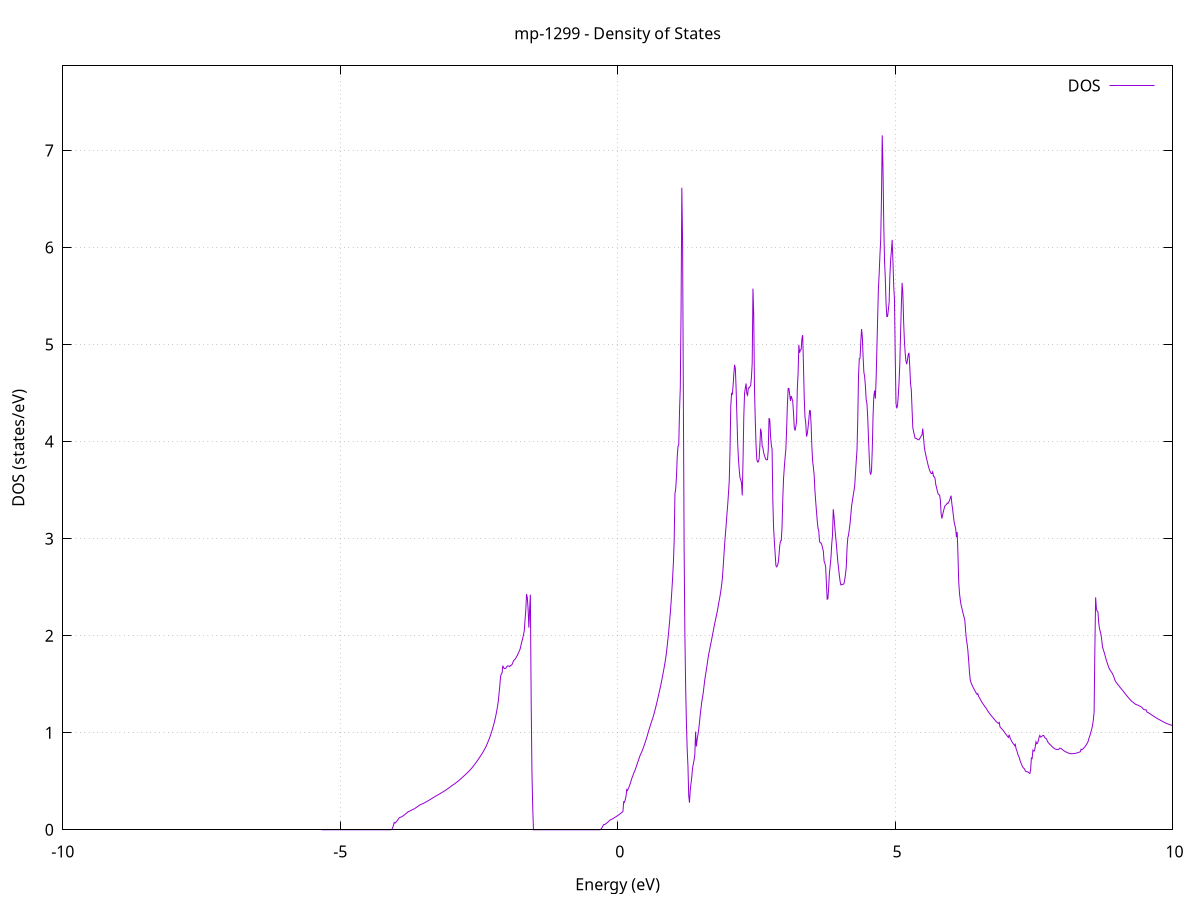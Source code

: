 set title 'mp-1299 - Density of States'
set xlabel 'Energy (eV)'
set ylabel 'DOS (states/eV)'
set grid
set xrange [-10:10]
set yrange [0:7.872]
set xzeroaxis lt -1
set terminal png size 800,600
set output 'mp-1299_dos_gnuplot.png'
plot '-' using 1:2 with lines title 'DOS'
-5.336200 0.000000
-5.322400 0.000000
-5.308600 0.000000
-5.294800 0.000000
-5.281100 0.000000
-5.267300 0.000000
-5.253500 0.000000
-5.239700 0.000000
-5.225900 0.000000
-5.212100 0.000000
-5.198300 0.000000
-5.184600 0.000000
-5.170800 0.000000
-5.157000 0.000000
-5.143200 0.000000
-5.129400 0.000000
-5.115600 0.000000
-5.101800 0.000000
-5.088100 0.000000
-5.074300 0.000000
-5.060500 0.000000
-5.046700 0.000000
-5.032900 0.000000
-5.019100 0.000000
-5.005300 0.000000
-4.991600 0.000000
-4.977800 0.000000
-4.964000 0.000000
-4.950200 0.000000
-4.936400 0.000000
-4.922600 0.000000
-4.908800 0.000000
-4.895100 0.000000
-4.881300 0.000000
-4.867500 0.000000
-4.853700 0.000000
-4.839900 0.000000
-4.826100 0.000000
-4.812300 0.000000
-4.798600 0.000000
-4.784800 0.000000
-4.771000 0.000000
-4.757200 0.000000
-4.743400 0.000000
-4.729600 0.000000
-4.715800 0.000000
-4.702100 0.000000
-4.688300 0.000000
-4.674500 0.000000
-4.660700 0.000000
-4.646900 0.000000
-4.633100 0.000000
-4.619400 0.000000
-4.605600 0.000000
-4.591800 0.000000
-4.578000 0.000000
-4.564200 0.000000
-4.550400 0.000000
-4.536600 0.000000
-4.522900 0.000000
-4.509100 0.000000
-4.495300 0.000000
-4.481500 0.000000
-4.467700 0.000000
-4.453900 0.000000
-4.440100 0.000000
-4.426400 0.000000
-4.412600 0.000000
-4.398800 0.000000
-4.385000 0.000000
-4.371200 0.000000
-4.357400 0.000000
-4.343600 0.000000
-4.329900 0.000000
-4.316100 0.000000
-4.302300 0.000000
-4.288500 0.000000
-4.274700 0.000000
-4.260900 0.000000
-4.247100 0.000000
-4.233400 0.000000
-4.219600 0.000000
-4.205800 0.000000
-4.192000 0.000000
-4.178200 0.000000
-4.164400 0.000000
-4.150600 0.000000
-4.136900 0.000000
-4.123100 0.000000
-4.109300 0.000000
-4.095500 0.000000
-4.081700 0.000000
-4.067900 0.005800
-4.054100 0.021400
-4.040400 0.046700
-4.026600 0.075700
-4.012800 0.068600
-3.999000 0.076200
-3.985200 0.084900
-3.971400 0.095000
-3.957600 0.106200
-3.943900 0.118000
-3.930100 0.126000
-3.916300 0.129600
-3.902500 0.130800
-3.888700 0.135100
-3.874900 0.140300
-3.861200 0.146000
-3.847400 0.151900
-3.833600 0.158000
-3.819800 0.164100
-3.806000 0.170700
-3.792200 0.177700
-3.778400 0.185300
-3.764700 0.188300
-3.750900 0.192000
-3.737100 0.196300
-3.723300 0.200300
-3.709500 0.204200
-3.695700 0.207700
-3.681900 0.211300
-3.668200 0.215200
-3.654400 0.219300
-3.640600 0.225400
-3.626800 0.230700
-3.613000 0.236200
-3.599200 0.241700
-3.585400 0.247300
-3.571700 0.253000
-3.557900 0.258100
-3.544100 0.262000
-3.530300 0.264800
-3.516500 0.267900
-3.502700 0.271400
-3.488900 0.275400
-3.475200 0.279700
-3.461400 0.284100
-3.447600 0.288700
-3.433800 0.293200
-3.420000 0.297700
-3.406200 0.302200
-3.392400 0.306800
-3.378700 0.311500
-3.364900 0.316300
-3.351100 0.321100
-3.337300 0.326000
-3.323500 0.331000
-3.309700 0.336000
-3.295900 0.341600
-3.282200 0.345800
-3.268400 0.350100
-3.254600 0.354400
-3.240800 0.358800
-3.227000 0.363200
-3.213200 0.367700
-3.199500 0.372400
-3.185700 0.377200
-3.171900 0.382100
-3.158100 0.386900
-3.144300 0.391800
-3.130500 0.396700
-3.116700 0.401600
-3.103000 0.406600
-3.089200 0.411800
-3.075400 0.417400
-3.061600 0.423100
-3.047800 0.429000
-3.034000 0.434800
-3.020200 0.440700
-3.006500 0.446600
-2.992700 0.452300
-2.978900 0.457600
-2.965100 0.463000
-2.951300 0.468500
-2.937500 0.474000
-2.923700 0.479800
-2.910000 0.485900
-2.896200 0.492000
-2.882400 0.497900
-2.868600 0.504800
-2.854800 0.511400
-2.841000 0.518100
-2.827200 0.525000
-2.813500 0.532000
-2.799700 0.539200
-2.785900 0.546400
-2.772100 0.553700
-2.758300 0.560900
-2.744500 0.568200
-2.730700 0.575600
-2.717000 0.583100
-2.703200 0.590600
-2.689400 0.598300
-2.675600 0.606300
-2.661800 0.614600
-2.648000 0.623300
-2.634200 0.632400
-2.620500 0.641800
-2.606700 0.651600
-2.592900 0.662000
-2.579100 0.672300
-2.565300 0.682800
-2.551500 0.693600
-2.537700 0.704500
-2.524000 0.715600
-2.510200 0.726900
-2.496400 0.738500
-2.482600 0.750400
-2.468800 0.762600
-2.455000 0.774900
-2.441300 0.787500
-2.427500 0.800200
-2.413700 0.814300
-2.399900 0.828200
-2.386100 0.842700
-2.372300 0.858100
-2.358500 0.876200
-2.344800 0.895000
-2.331000 0.914200
-2.317200 0.934000
-2.303400 0.955000
-2.289600 0.977400
-2.275800 1.002000
-2.262000 1.027300
-2.248300 1.053500
-2.234500 1.081400
-2.220700 1.112600
-2.206900 1.146200
-2.193100 1.183200
-2.179300 1.224300
-2.165500 1.269400
-2.151800 1.321500
-2.138000 1.400800
-2.124200 1.481700
-2.110400 1.578600
-2.096600 1.605700
-2.082800 1.616600
-2.069000 1.691200
-2.055300 1.670100
-2.041500 1.661300
-2.027700 1.661400
-2.013900 1.665500
-2.000100 1.678400
-1.986300 1.689500
-1.972500 1.687400
-1.958800 1.686800
-1.945000 1.681200
-1.931200 1.694300
-1.917400 1.695100
-1.903600 1.702800
-1.889800 1.721000
-1.876000 1.742600
-1.862300 1.751300
-1.848500 1.756000
-1.834700 1.768700
-1.820900 1.786700
-1.807100 1.796000
-1.793300 1.816600
-1.779600 1.833600
-1.765800 1.849500
-1.752000 1.874500
-1.738200 1.913400
-1.724400 1.944400
-1.710600 1.974700
-1.696800 2.009100
-1.683100 2.050000
-1.669300 2.159000
-1.655500 2.260700
-1.641700 2.429100
-1.627900 2.391900
-1.614100 2.276800
-1.600300 2.083200
-1.586600 2.263900
-1.572800 2.422800
-1.559000 1.363100
-1.545200 0.612900
-1.531400 0.250300
-1.517600 0.000000
-1.503800 0.000000
-1.490100 0.000000
-1.476300 0.000000
-1.462500 0.000000
-1.448700 0.000000
-1.434900 0.000000
-1.421100 0.000000
-1.407300 0.000000
-1.393600 0.000000
-1.379800 0.000000
-1.366000 0.000000
-1.352200 0.000000
-1.338400 0.000000
-1.324600 0.000000
-1.310800 0.000000
-1.297100 0.000000
-1.283300 0.000000
-1.269500 0.000000
-1.255700 0.000000
-1.241900 0.000000
-1.228100 0.000000
-1.214300 0.000000
-1.200600 0.000000
-1.186800 0.000000
-1.173000 0.000000
-1.159200 0.000000
-1.145400 0.000000
-1.131600 0.000000
-1.117800 0.000000
-1.104100 0.000000
-1.090300 0.000000
-1.076500 0.000000
-1.062700 0.000000
-1.048900 0.000000
-1.035100 0.000000
-1.021400 0.000000
-1.007600 0.000000
-0.993800 0.000000
-0.980000 0.000000
-0.966200 0.000000
-0.952400 0.000000
-0.938600 0.000000
-0.924900 0.000000
-0.911100 0.000000
-0.897300 0.000000
-0.883500 0.000000
-0.869700 0.000000
-0.855900 0.000000
-0.842100 0.000000
-0.828400 0.000000
-0.814600 0.000000
-0.800800 0.000000
-0.787000 0.000000
-0.773200 0.000000
-0.759400 0.000000
-0.745600 0.000000
-0.731900 0.000000
-0.718100 0.000000
-0.704300 0.000000
-0.690500 0.000000
-0.676700 0.000000
-0.662900 0.000000
-0.649100 0.000000
-0.635400 0.000000
-0.621600 0.000000
-0.607800 0.000000
-0.594000 0.000000
-0.580200 0.000000
-0.566400 0.000000
-0.552600 0.000000
-0.538900 0.000000
-0.525100 0.000000
-0.511300 0.000000
-0.497500 0.000000
-0.483700 0.000000
-0.469900 0.000000
-0.456100 0.000000
-0.442400 0.000000
-0.428600 0.000000
-0.414800 0.000000
-0.401000 0.000000
-0.387200 0.000000
-0.373400 0.000000
-0.359700 0.000000
-0.345900 0.000000
-0.332100 0.000000
-0.318300 0.001100
-0.304500 0.005900
-0.290700 0.014400
-0.276900 0.026600
-0.263200 0.042600
-0.249400 0.054200
-0.235600 0.053300
-0.221800 0.058200
-0.208000 0.063700
-0.194200 0.069800
-0.180400 0.076500
-0.166700 0.083800
-0.152900 0.091700
-0.139100 0.098700
-0.125300 0.104000
-0.111500 0.107600
-0.097700 0.109600
-0.083900 0.115200
-0.070200 0.120000
-0.056400 0.124900
-0.042600 0.130000
-0.028800 0.135200
-0.015000 0.140400
-0.001200 0.145800
0.012600 0.151300
0.026300 0.157100
0.040100 0.163200
0.053900 0.169100
0.067700 0.175500
0.081500 0.181300
0.095300 0.188100
0.109100 0.287700
0.122800 0.282100
0.136600 0.309200
0.150400 0.343400
0.164200 0.414100
0.178000 0.403500
0.191800 0.424200
0.205600 0.441300
0.219300 0.463100
0.233100 0.487500
0.246900 0.513500
0.260700 0.538600
0.274500 0.556800
0.288300 0.581000
0.302100 0.598500
0.315800 0.617900
0.329600 0.639500
0.343400 0.663100
0.357200 0.687700
0.371000 0.710100
0.384800 0.733300
0.398500 0.756700
0.412300 0.775700
0.426100 0.793100
0.439900 0.810000
0.453700 0.831900
0.467500 0.853200
0.481300 0.875500
0.495000 0.898600
0.508800 0.922700
0.522600 0.947600
0.536400 0.973500
0.550200 1.001100
0.564000 1.029000
0.577800 1.053900
0.591500 1.079900
0.605300 1.104200
0.619100 1.127700
0.632900 1.151100
0.646700 1.176300
0.660500 1.205600
0.674300 1.235100
0.688000 1.266300
0.701800 1.299500
0.715600 1.333400
0.729400 1.367300
0.743200 1.401600
0.757000 1.436400
0.770800 1.472100
0.784500 1.510000
0.798300 1.550300
0.812100 1.591700
0.825900 1.633800
0.839700 1.676800
0.853500 1.722000
0.867300 1.773400
0.881000 1.832800
0.894800 1.903000
0.908600 1.975600
0.922400 2.057700
0.936200 2.144500
0.950000 2.241600
0.963800 2.349300
0.977500 2.468800
0.991300 2.601100
1.005100 2.752500
1.018900 2.981200
1.032700 3.464300
1.046500 3.512900
1.060200 3.638100
1.074000 3.845000
1.087800 3.951500
1.101600 3.970700
1.115400 4.318500
1.129200 4.557300
1.143000 5.349900
1.156700 6.615900
1.170500 6.051000
1.184300 4.452900
1.198100 2.899700
1.211900 2.004300
1.225700 1.468800
1.239500 1.101100
1.253200 0.831700
1.267000 0.659100
1.280800 0.351200
1.294600 0.279100
1.308400 0.408900
1.322200 0.476900
1.336000 0.542500
1.349700 0.636100
1.363500 0.676700
1.377300 0.718100
1.391100 0.776300
1.404900 1.011400
1.418700 0.859100
1.432500 0.929500
1.446200 0.975500
1.460000 1.030500
1.473800 1.098900
1.487600 1.181200
1.501400 1.249100
1.515200 1.314100
1.529000 1.362900
1.542700 1.411500
1.556500 1.479100
1.570300 1.544100
1.584100 1.595900
1.597900 1.644900
1.611700 1.698600
1.625500 1.753200
1.639200 1.803200
1.653000 1.841000
1.666800 1.883100
1.680600 1.922100
1.694400 1.960800
1.708200 2.003900
1.722000 2.042900
1.735700 2.085300
1.749500 2.126700
1.763300 2.162700
1.777100 2.199100
1.790900 2.238000
1.804700 2.279100
1.818400 2.325600
1.832200 2.368800
1.846000 2.411600
1.859800 2.463200
1.873600 2.521100
1.887400 2.591600
1.901200 2.699900
1.914900 2.824200
1.928700 2.944700
1.942500 3.045800
1.956300 3.148200
1.970100 3.254100
1.983900 3.352500
1.997700 3.468100
2.011400 3.595600
2.025200 3.918700
2.039000 4.361500
2.052800 4.495800
2.066600 4.488300
2.080400 4.573500
2.094200 4.698400
2.107900 4.791400
2.121700 4.752000
2.135500 4.540700
2.149300 4.260700
2.163100 3.988700
2.176900 3.821800
2.190700 3.712900
2.204400 3.629300
2.218200 3.607500
2.232000 3.576800
2.245800 3.445800
2.259600 3.800900
2.273400 4.255300
2.287200 4.496500
2.300900 4.551700
2.314700 4.599000
2.328500 4.492800
2.342300 4.477600
2.356100 4.553700
2.369900 4.552800
2.383700 4.565300
2.397400 4.580300
2.411200 4.660700
2.425000 4.807000
2.438800 5.576600
2.452600 5.308700
2.466400 4.548000
2.480100 4.228300
2.493900 3.968100
2.507700 3.819500
2.521500 3.789800
2.535300 3.792500
2.549100 3.819700
2.562900 3.953700
2.576600 4.133500
2.590400 4.093000
2.604200 3.954800
2.618000 3.935500
2.631800 3.885800
2.645600 3.856100
2.659400 3.833500
2.673100 3.814700
2.686900 3.813500
2.700700 3.813700
2.714500 3.915000
2.728300 4.242500
2.742100 4.224600
2.755900 4.056200
2.769600 3.964300
2.783400 3.922400
2.797200 3.381200
2.811000 3.104000
2.824800 2.967600
2.838600 2.845100
2.852400 2.721500
2.866100 2.709400
2.879900 2.723000
2.893700 2.748900
2.907500 2.826600
2.921300 2.928500
2.935100 2.976800
2.948900 2.979800
2.962600 3.115400
2.976400 3.413800
2.990200 3.620000
3.004000 3.737700
3.017800 3.834700
3.031600 3.920500
3.045400 4.123800
3.059100 4.379300
3.072900 4.546500
3.086700 4.548200
3.100500 4.485700
3.114300 4.419200
3.128100 4.469800
3.141900 4.443100
3.155600 4.418100
3.169400 4.295100
3.183200 4.145400
3.197000 4.113000
3.210800 4.155200
3.224600 4.206700
3.238300 4.548100
3.252100 4.702400
3.265900 4.997300
3.279700 4.915200
3.293500 4.943900
3.307300 4.949900
3.321100 5.062300
3.334800 5.098100
3.348600 4.797900
3.362400 4.464400
3.376200 4.255400
3.390000 4.191200
3.403800 4.052100
3.417600 4.079000
3.431300 4.143100
3.445100 4.222700
3.458900 4.319700
3.472700 4.317400
3.486500 4.176800
3.500300 3.949300
3.514100 3.801700
3.527800 3.732900
3.541600 3.656000
3.555400 3.497600
3.569200 3.385400
3.583000 3.283600
3.596800 3.187400
3.610600 3.109400
3.624300 3.083100
3.638100 2.972800
3.651900 2.957200
3.665700 2.956500
3.679500 2.937300
3.693300 2.903600
3.707100 2.871000
3.720800 2.767400
3.734600 2.747500
3.748400 2.710500
3.762200 2.544400
3.776000 2.375700
3.789800 2.382000
3.803600 2.501400
3.817300 2.648400
3.831100 2.725100
3.844900 2.807000
3.858700 2.947000
3.872500 3.038000
3.886300 3.302900
3.900000 3.226400
3.913800 3.118100
3.927600 3.025300
3.941400 2.948100
3.955200 2.849800
3.969000 2.756000
3.982800 2.689000
3.996500 2.618300
4.010300 2.556700
4.024100 2.523200
4.037900 2.529400
4.051700 2.528600
4.065500 2.529000
4.079300 2.536800
4.093000 2.577900
4.106800 2.634000
4.120600 2.711700
4.134400 2.904200
4.148200 3.008200
4.162000 3.038700
4.175800 3.099200
4.189500 3.161400
4.203300 3.250200
4.217100 3.341100
4.230900 3.388500
4.244700 3.441800
4.258500 3.490800
4.272300 3.542800
4.286000 3.670700
4.299800 3.796900
4.313600 3.908700
4.327400 4.224700
4.341200 4.682400
4.355000 4.854700
4.368800 4.860400
4.382500 5.027900
4.396300 5.160000
4.410100 5.077800
4.423900 4.871300
4.437700 4.715300
4.451500 4.669700
4.465300 4.573000
4.479000 4.434300
4.492800 4.393700
4.506600 4.252900
4.520400 4.045600
4.534200 3.842800
4.548000 3.686100
4.561800 3.660000
4.575500 3.701900
4.589300 3.923100
4.603100 4.264100
4.616900 4.464500
4.630700 4.525800
4.644500 4.442900
4.658200 4.640000
4.672000 4.951900
4.685800 5.270400
4.699600 5.575400
4.713400 5.728900
4.727200 5.923200
4.741000 6.078700
4.754700 6.502200
4.768500 7.156200
4.782300 6.817900
4.796100 6.238800
4.809900 5.862200
4.823700 5.691200
4.837500 5.422300
4.851200 5.288500
4.865000 5.290400
4.878800 5.357700
4.892600 5.432300
4.906400 5.706800
4.920200 5.871000
4.934000 5.967700
4.947700 6.078500
4.961500 5.854600
4.975300 5.610600
4.989100 5.464900
5.002900 4.883700
5.016700 4.393200
5.030500 4.343000
5.044200 4.371100
5.058000 4.474500
5.071800 4.612200
5.085600 4.808100
5.099400 5.117700
5.113200 5.408800
5.127000 5.635700
5.140700 5.520700
5.154500 5.232100
5.168300 5.037700
5.182100 4.913500
5.195900 4.831200
5.209700 4.797900
5.223500 4.842200
5.237200 4.898000
5.251000 4.914900
5.264800 4.774200
5.278600 4.601000
5.292400 4.533200
5.306200 4.332400
5.319900 4.141800
5.333700 4.104600
5.347500 4.066200
5.361300 4.035200
5.375100 4.033400
5.388900 4.031300
5.402700 4.022900
5.416400 4.019400
5.430200 4.018800
5.444000 4.031100
5.457800 4.045400
5.471600 4.058600
5.485400 4.069000
5.499200 4.134700
5.512900 4.045000
5.526700 3.944700
5.540500 3.897900
5.554300 3.860200
5.568100 3.825000
5.581900 3.790700
5.595700 3.756500
5.609400 3.728400
5.623200 3.703200
5.637000 3.686000
5.650800 3.671400
5.664600 3.671400
5.678400 3.688900
5.692200 3.644200
5.705900 3.637300
5.719700 3.622900
5.733500 3.558100
5.747300 3.526200
5.761100 3.492400
5.774900 3.463000
5.788700 3.453300
5.802400 3.449500
5.816200 3.397800
5.830000 3.259400
5.843800 3.206900
5.857600 3.245100
5.871400 3.280700
5.885200 3.311900
5.898900 3.338100
5.912700 3.345600
5.926500 3.351700
5.940300 3.366800
5.954100 3.363200
5.967900 3.378300
5.981700 3.392600
5.995400 3.420200
6.009200 3.442700
6.023000 3.362500
6.036800 3.303200
6.050600 3.238800
6.064400 3.172600
6.078100 3.136500
6.091900 3.105300
6.105700 3.015600
6.119500 3.067500
6.133300 2.835500
6.147100 2.554700
6.160900 2.438100
6.174600 2.373000
6.188400 2.320900
6.202200 2.288700
6.216000 2.250500
6.229800 2.221600
6.243600 2.191000
6.257400 2.158100
6.271100 2.050000
6.284900 1.966100
6.298700 1.913600
6.312500 1.845300
6.326300 1.744200
6.340100 1.631800
6.353900 1.548800
6.367600 1.518800
6.381400 1.499200
6.395200 1.481200
6.409000 1.465000
6.422800 1.450500
6.436600 1.436100
6.450400 1.421000
6.464100 1.406100
6.477900 1.395900
6.491700 1.403100
6.505500 1.373700
6.519300 1.361900
6.533100 1.347100
6.546900 1.333200
6.560600 1.319800
6.574400 1.306900
6.588200 1.294900
6.602000 1.283800
6.615800 1.269600
6.629600 1.263300
6.643400 1.251200
6.657100 1.237400
6.670900 1.224600
6.684700 1.212800
6.698500 1.201700
6.712300 1.191300
6.726100 1.181200
6.739800 1.171700
6.753600 1.162700
6.767400 1.153200
6.781200 1.143800
6.795000 1.134200
6.808800 1.124500
6.822600 1.115600
6.836300 1.109000
6.850100 1.100600
6.863900 1.096500
6.877700 1.106500
6.891500 1.059200
6.905300 1.050200
6.919100 1.042400
6.932800 1.035500
6.946600 1.024900
6.960400 1.014000
6.974200 1.003000
6.988000 0.992200
7.001800 0.981700
7.015600 0.971200
7.029300 0.961000
7.043100 0.951400
7.056900 0.979800
7.070700 0.949300
7.084500 0.932400
7.098300 0.916600
7.112100 0.902000
7.125800 0.889300
7.139600 0.881700
7.153400 0.867200
7.167200 0.879900
7.181000 0.834100
7.194800 0.815500
7.208600 0.786800
7.222300 0.761100
7.236100 0.749000
7.249900 0.719900
7.263700 0.696100
7.277500 0.676100
7.291300 0.658600
7.305100 0.642400
7.318800 0.634500
7.332600 0.627300
7.346400 0.608600
7.360200 0.599700
7.374000 0.598300
7.387800 0.596900
7.401600 0.592800
7.415300 0.585000
7.429100 0.580300
7.442900 0.617700
7.456700 0.739400
7.470500 0.734000
7.484300 0.820600
7.498000 0.810400
7.511800 0.812600
7.525600 0.854200
7.539400 0.906000
7.553200 0.886900
7.567000 0.890800
7.580800 0.916600
7.594500 0.951100
7.608300 0.971900
7.622100 0.955400
7.635900 0.957100
7.649700 0.965300
7.663500 0.971200
7.677300 0.972100
7.691000 0.957500
7.704800 0.945400
7.718600 0.941500
7.732400 0.933800
7.746200 0.911600
7.760000 0.899000
7.773800 0.890200
7.787500 0.882500
7.801300 0.874900
7.815100 0.866400
7.828900 0.858000
7.842700 0.850200
7.856500 0.843500
7.870300 0.837800
7.884000 0.833300
7.897800 0.830000
7.911600 0.828000
7.925400 0.826400
7.939200 0.828100
7.953000 0.830700
7.966800 0.840600
7.980500 0.840300
7.994300 0.836600
8.008100 0.830300
8.021900 0.823500
8.035700 0.817200
8.049500 0.811700
8.063300 0.807100
8.077000 0.803000
8.090800 0.799300
8.104600 0.796000
8.118400 0.791900
8.132200 0.789100
8.146000 0.786000
8.159700 0.784000
8.173500 0.784000
8.187300 0.784200
8.201100 0.784600
8.214900 0.785200
8.228700 0.786100
8.242500 0.787300
8.256200 0.788600
8.270000 0.790400
8.283800 0.792500
8.297600 0.795100
8.311400 0.798000
8.325200 0.801300
8.339000 0.805000
8.352700 0.830300
8.366500 0.826000
8.380300 0.831100
8.394100 0.837700
8.407900 0.846100
8.421700 0.855700
8.435500 0.866700
8.449200 0.878900
8.463000 0.892200
8.476800 0.906000
8.490600 0.936400
8.504400 0.958800
8.518200 0.983500
8.532000 1.013200
8.545700 1.039900
8.559500 1.076400
8.573300 1.133200
8.587100 1.210000
8.600900 1.860000
8.614700 2.395200
8.628500 2.277900
8.642200 2.253100
8.656000 2.246000
8.669800 2.136600
8.683600 2.075800
8.697400 2.044900
8.711200 2.012200
8.725000 1.953200
8.738700 1.883400
8.752500 1.857100
8.766300 1.832700
8.780100 1.807200
8.793900 1.774900
8.807700 1.747400
8.821500 1.723000
8.835200 1.699500
8.849000 1.676800
8.862800 1.657100
8.876600 1.644300
8.890400 1.633000
8.904200 1.621600
8.917900 1.608500
8.931700 1.591200
8.945500 1.570800
8.959300 1.547300
8.973100 1.528200
8.986900 1.517400
9.000700 1.507200
9.014400 1.497100
9.028200 1.487100
9.042000 1.477100
9.055800 1.467400
9.069600 1.457900
9.083400 1.448600
9.097200 1.439100
9.110900 1.429100
9.124700 1.418900
9.138500 1.408300
9.152300 1.398100
9.166100 1.388700
9.179900 1.379400
9.193700 1.369900
9.207400 1.360300
9.221200 1.350900
9.235000 1.341900
9.248800 1.333300
9.262600 1.325800
9.276400 1.319300
9.290200 1.312900
9.303900 1.306600
9.317700 1.300300
9.331500 1.294600
9.345300 1.290200
9.359100 1.287900
9.372900 1.285400
9.386700 1.281300
9.400400 1.277400
9.414200 1.273500
9.428000 1.269500
9.441800 1.264500
9.455600 1.256500
9.469400 1.245600
9.483200 1.240600
9.496900 1.237100
9.510700 1.236000
9.524500 1.236600
9.538300 1.214200
9.552100 1.210200
9.565900 1.206500
9.579600 1.201000
9.593400 1.195700
9.607200 1.190500
9.621000 1.185400
9.634800 1.180100
9.648600 1.174900
9.662400 1.170000
9.676100 1.165100
9.689900 1.159300
9.703700 1.154000
9.717500 1.149200
9.731300 1.144700
9.745100 1.140300
9.758900 1.136000
9.772600 1.131900
9.786400 1.127600
9.800200 1.123200
9.814000 1.118800
9.827800 1.114500
9.841600 1.110200
9.855400 1.105900
9.869100 1.101900
9.882900 1.098100
9.896700 1.094700
9.910500 1.091600
9.924300 1.088600
9.938100 1.085700
9.951900 1.082800
9.965600 1.080100
9.979400 1.077900
9.993200 1.076500
10.007000 1.074700
10.020800 1.073000
10.034600 1.071700
10.048400 1.072200
10.062100 1.075200
10.075900 1.077100
10.089700 1.076500
10.103500 1.072400
10.117300 1.065800
10.131100 1.061100
10.144900 1.058100
10.158600 1.054100
10.172400 1.050900
10.186200 1.048600
10.200000 1.047400
10.213800 1.044700
10.227600 1.038900
10.241400 1.032500
10.255100 1.026900
10.268900 1.021700
10.282700 1.017200
10.296500 1.013800
10.310300 1.010400
10.324100 1.007200
10.337800 1.003700
10.351600 1.000400
10.365400 0.997200
10.379200 0.994100
10.393000 0.991000
10.406800 0.988100
10.420600 0.985100
10.434300 0.982200
10.448100 0.980000
10.461900 0.978800
10.475700 0.976400
10.489500 0.973500
10.503300 0.970800
10.517100 0.969000
10.530800 0.968100
10.544600 0.968300
10.558400 0.970600
10.572200 0.972300
10.586000 0.972900
10.599800 0.973800
10.613600 0.980000
10.627300 0.985000
10.641100 0.995100
10.654900 0.996700
10.668700 0.997900
10.682500 1.001200
10.696300 1.085400
10.710100 1.073600
10.723800 0.995800
10.737600 0.932200
10.751400 0.917000
10.765200 0.915600
10.779000 0.914500
10.792800 0.913700
10.806600 0.914700
10.820300 0.922400
10.834100 0.936000
10.847900 0.924800
10.861700 0.917400
10.875500 0.913800
10.889300 0.913800
10.903100 0.916600
10.916800 0.921200
10.930600 0.926700
10.944400 0.931000
10.958200 0.931800
10.972000 0.928900
10.985800 0.924400
10.999500 0.918200
11.013300 0.910400
11.027100 0.904000
11.040900 0.889300
11.054700 0.876900
11.068500 0.844700
11.082300 0.822300
11.096000 0.803900
11.109800 0.789700
11.123600 0.778600
11.137400 0.769000
11.151200 0.761000
11.165000 0.754900
11.178800 0.782400
11.192500 0.785500
11.206300 0.781800
11.220100 0.781800
11.233900 0.784900
11.247700 0.783300
11.261500 0.784200
11.275300 0.775600
11.289000 0.773700
11.302800 0.774500
11.316600 0.775900
11.330400 0.777500
11.344200 0.779400
11.358000 0.770600
11.371800 0.767700
11.385500 0.767300
11.399300 0.768300
11.413100 0.753300
11.426900 0.726100
11.440700 0.730700
11.454500 0.739300
11.468300 0.750800
11.482000 0.765700
11.495800 0.772700
11.509600 0.782400
11.523400 0.795800
11.537200 0.807900
11.551000 0.821600
11.564800 0.840300
11.578500 0.868200
11.592300 0.898900
11.606100 0.913200
11.619900 0.904200
11.633700 0.882200
11.647500 0.844900
11.661300 0.796600
11.675000 0.762300
11.688800 0.737500
11.702600 0.720300
11.716400 0.707500
11.730200 0.693000
11.744000 0.680400
11.757700 0.671400
11.771500 0.667500
11.785300 0.668700
11.799100 0.669400
11.812900 0.661800
11.826700 0.645000
11.840500 0.621200
11.854200 0.591600
11.868000 0.553300
11.881800 0.530300
11.895600 0.508300
11.909400 0.486500
11.923200 0.464500
11.937000 0.440600
11.950700 0.422900
11.964500 0.410000
11.978300 0.400400
11.992100 0.393900
12.005900 0.385700
12.019700 0.374600
12.033500 0.364100
12.047200 0.354100
12.061000 0.353800
12.074800 0.361800
12.088600 0.382400
12.102400 0.420800
12.116200 0.491700
12.130000 0.584900
12.143700 0.636300
12.157500 0.694000
12.171300 0.762600
12.185100 0.868500
12.198900 0.981700
12.212700 1.085100
12.226500 1.188600
12.240200 1.285700
12.254000 1.393500
12.267800 1.511200
12.281600 1.607800
12.295400 1.683200
12.309200 1.818400
12.323000 1.879100
12.336700 1.898200
12.350500 1.906200
12.364300 1.913900
12.378100 1.926900
12.391900 1.918300
12.405700 1.924700
12.419400 1.896200
12.433200 1.870300
12.447000 1.870600
12.460800 1.871900
12.474600 1.859100
12.488400 1.851100
12.502200 1.846800
12.515900 1.844000
12.529700 1.843700
12.543500 1.829600
12.557300 1.824000
12.571100 1.839600
12.584900 1.868500
12.598700 1.822500
12.612400 1.806800
12.626200 1.769900
12.640000 1.732000
12.653800 1.697900
12.667600 1.664500
12.681400 1.614300
12.695200 1.576100
12.708900 1.554900
12.722700 1.537000
12.736500 1.517600
12.750300 1.508500
12.764100 1.510400
12.777900 1.523500
12.791700 1.533400
12.805400 1.528800
12.819200 1.540900
12.833000 1.565800
12.846800 1.594000
12.860600 1.629000
12.874400 1.619400
12.888200 1.627500
12.901900 1.621900
12.915700 1.594400
12.929500 1.553500
12.943300 1.509900
12.957100 1.462300
12.970900 1.417100
12.984700 1.373400
12.998400 1.334800
13.012200 1.298700
13.026000 1.265600
13.039800 1.232300
13.053600 1.194200
13.067400 1.156300
13.081200 1.107500
13.094900 1.065600
13.108700 1.028300
13.122500 0.997200
13.136300 0.969400
13.150100 0.948000
13.163900 0.930100
13.177600 0.913600
13.191400 0.898500
13.205200 0.885200
13.219000 0.874000
13.232800 0.865600
13.246600 0.859900
13.260400 0.856400
13.274100 0.854800
13.287900 0.854100
13.301700 0.859100
13.315500 0.860500
13.329300 0.861700
13.343100 0.861400
13.356900 0.852600
13.370600 0.841800
13.384400 0.830900
13.398200 0.821800
13.412000 0.815800
13.425800 0.804200
13.439600 0.795200
13.453400 0.794700
13.467100 0.795300
13.480900 0.795900
13.494700 0.797400
13.508500 0.799000
13.522300 0.799500
13.536100 0.800400
13.549900 0.802800
13.563600 0.805900
13.577400 0.808400
13.591200 0.809200
13.605000 0.811300
13.618800 0.814200
13.632600 0.815500
13.646400 0.819200
13.660100 0.816000
13.673900 0.811500
13.687700 0.809000
13.701500 0.809200
13.715300 0.809800
13.729100 0.810800
13.742900 0.813700
13.756600 0.820900
13.770400 0.824300
13.784200 0.831600
13.798000 0.838600
13.811800 0.845400
13.825600 0.852000
13.839300 0.866200
13.853100 0.879800
13.866900 0.894100
13.880700 0.915800
13.894500 0.939000
13.908300 0.965100
13.922100 1.043300
13.935800 1.031700
13.949600 1.034800
13.963400 1.045100
13.977200 1.055100
13.991000 1.066100
14.004800 1.076200
14.018600 1.087800
14.032300 1.099800
14.046100 1.113400
14.059900 1.126400
14.073700 1.135200
14.087500 1.150300
14.101300 1.168900
14.115100 1.191000
14.128800 1.216100
14.142600 1.242700
14.156400 1.270500
14.170200 1.300100
14.184000 1.328100
14.197800 1.353200
14.211600 1.382500
14.225300 1.399800
14.239100 1.420700
14.252900 1.450800
14.266700 1.489100
14.280500 1.501000
14.294300 1.497300
14.308100 1.508400
14.321800 1.518900
14.335600 1.527500
14.349400 1.535100
14.363200 1.547600
14.377000 1.563100
14.390800 1.577200
14.404600 1.593100
14.418300 1.613500
14.432100 1.627800
14.445900 1.637700
14.459700 1.666300
14.473500 1.684900
14.487300 1.716300
14.501100 1.751400
14.514800 1.789800
14.528600 1.821700
14.542400 1.843900
14.556200 1.892800
14.570000 1.959200
14.583800 2.061100
14.597500 2.209900
14.611300 2.347600
14.625100 2.369200
14.638900 2.339100
14.652700 2.273400
14.666500 2.215200
14.680300 2.154400
14.694000 2.127900
14.707800 1.971900
14.721600 1.844000
14.735400 1.748800
14.749200 1.697600
14.763000 1.672300
14.776800 1.651400
14.790500 1.635300
14.804300 1.619300
14.818100 1.604300
14.831900 1.592600
14.845700 1.582000
14.859500 1.573300
14.873300 1.568800
14.887000 1.574600
14.900800 1.585400
14.914600 1.592400
14.928400 1.582500
14.942200 1.570600
14.956000 1.564300
14.969800 1.557500
14.983500 1.542700
14.997300 1.543700
15.011100 1.546200
15.024900 1.535100
15.038700 1.520300
15.052500 1.511500
15.066300 1.503100
15.080000 1.496600
15.093800 1.491300
15.107600 1.486900
15.121400 1.483700
15.135200 1.476800
15.149000 1.469100
15.162800 1.469100
15.176500 1.477200
15.190300 1.457600
15.204100 1.451200
15.217900 1.448000
15.231700 1.448700
15.245500 1.447800
15.259200 1.439300
15.273000 1.430600
15.286800 1.422300
15.300600 1.414900
15.314400 1.430000
15.328200 1.423800
15.342000 1.418200
15.355700 1.414300
15.369500 1.410700
15.383300 1.408700
15.397100 1.407200
15.410900 1.409800
15.424700 1.416900
15.438500 1.421100
15.452200 1.422300
15.466000 1.423500
15.479800 1.421400
15.493600 1.416400
15.507400 1.408800
15.521200 1.402200
15.535000 1.399600
15.548700 1.403100
15.562500 1.409500
15.576300 1.391500
15.590100 1.394000
15.603900 1.403400
15.617700 1.413300
15.631500 1.414100
15.645200 1.408600
15.659000 1.401500
15.672800 1.391800
15.686600 1.383400
15.700400 1.377400
15.714200 1.372000
15.728000 1.367300
15.741700 1.362600
15.755500 1.359200
15.769300 1.358500
15.783100 1.360400
15.796900 1.364800
15.810700 1.371300
15.824500 1.380300
15.838200 1.386800
15.852000 1.394300
15.865800 1.395600
15.879600 1.391400
15.893400 1.395000
15.907200 1.402200
15.921000 1.419500
15.934700 1.436000
15.948500 1.437300
15.962300 1.433800
15.976100 1.435600
15.989900 1.436300
16.003700 1.438600
16.017400 1.440800
16.031200 1.451500
16.045000 1.468200
16.058800 1.486100
16.072600 1.460900
16.086400 1.453700
16.100200 1.448100
16.113900 1.443700
16.127700 1.441700
16.141500 1.442400
16.155300 1.446000
16.169100 1.451300
16.182900 1.453700
16.196700 1.453100
16.210400 1.452500
16.224200 1.453000
16.238000 1.456000
16.251800 1.458400
16.265600 1.459200
16.279400 1.466000
16.293200 1.471500
16.306900 1.473100
16.320700 1.477000
16.334500 1.484600
16.348300 1.502100
16.362100 1.512700
16.375900 1.517100
16.389700 1.521000
16.403400 1.524500
16.417200 1.528900
16.431000 1.535700
16.444800 1.544100
16.458600 1.603700
16.472400 1.632600
16.486200 1.617400
16.499900 1.621400
16.513700 1.627100
16.527500 1.630100
16.541300 1.644500
16.555100 1.708200
16.568900 1.747000
16.582700 1.711600
16.596400 1.693900
16.610200 1.679100
16.624000 1.681100
16.637800 1.677700
16.651600 1.660400
16.665400 1.616500
16.679100 1.573700
16.692900 1.546700
16.706700 1.519800
16.720500 1.497800
16.734300 1.481300
16.748100 1.468400
16.761900 1.458300
16.775600 1.452400
16.789400 1.455300
16.803200 1.462400
16.817000 1.473200
16.830800 1.490600
16.844600 1.523400
16.858400 1.559700
16.872100 1.592700
16.885900 1.629100
16.899700 1.665700
16.913500 1.700300
16.927300 1.735900
16.941100 1.780900
16.954900 1.831500
16.968600 1.876900
16.982400 1.923800
16.996200 2.054800
17.010000 2.051700
17.023800 2.113500
17.037600 2.261100
17.051400 2.336600
17.065100 2.228900
17.078900 2.078700
17.092700 2.076400
17.106500 2.131600
17.120300 2.093100
17.134100 2.043400
17.147900 2.040400
17.161600 2.031500
17.175400 2.122400
17.189200 1.868600
17.203000 1.782300
17.216800 1.732000
17.230600 1.669500
17.244400 1.603700
17.258100 1.532900
17.271900 1.488100
17.285700 1.437100
17.299500 1.389600
17.313300 1.347200
17.327100 1.316300
17.340900 1.295600
17.354600 1.274500
17.368400 1.278300
17.382200 1.134500
17.396000 1.093800
17.409800 1.056100
17.423600 1.016400
17.437300 0.975600
17.451100 0.933900
17.464900 0.919900
17.478700 0.869100
17.492500 0.806700
17.506300 0.754100
17.520100 0.700500
17.533800 0.654400
17.547600 0.650700
17.561400 0.597100
17.575200 0.535800
17.589000 0.487800
17.602800 0.454800
17.616600 0.425500
17.630300 0.394400
17.644100 0.375000
17.657900 0.356400
17.671700 0.330500
17.685500 0.313700
17.699300 0.300000
17.713100 0.288600
17.726800 0.280600
17.740600 0.279000
17.754400 0.283100
17.768200 0.290900
17.782000 0.304400
17.795800 0.324900
17.809600 0.359900
17.823300 0.384500
17.837100 0.412300
17.850900 0.446600
17.864700 0.480600
17.878500 0.565600
17.892300 0.578300
17.906100 0.624800
17.919800 0.692300
17.933600 0.769600
17.947400 0.849300
17.961200 0.931200
17.975000 1.037100
17.988800 1.103000
18.002600 1.187300
18.016300 1.260900
18.030100 1.336300
18.043900 1.408900
18.057700 1.489700
18.071500 1.574900
18.085300 1.710800
18.099000 1.833300
18.112800 1.928500
18.126600 2.016000
18.140400 2.091600
18.154200 2.100900
18.168000 2.084500
18.181800 2.089300
18.195500 2.107100
18.209300 2.123400
18.223100 2.146500
18.236900 2.164800
18.250700 2.188200
18.264500 2.219500
18.278300 2.257300
18.292000 2.310100
18.305800 2.356200
18.319600 2.391000
18.333400 2.410100
18.347200 2.415700
18.361000 2.419200
18.374800 2.401000
18.388500 2.350700
18.402300 2.283100
18.416100 2.220200
18.429900 2.154600
18.443700 2.085600
18.457500 2.032900
18.471300 1.999900
18.485000 1.959700
18.498800 1.896100
18.512600 1.818900
18.526400 1.749800
18.540200 1.673100
18.554000 1.609600
18.567800 1.555100
18.581500 1.504400
18.595300 1.455600
18.609100 1.418100
18.622900 1.391800
18.636700 1.379700
18.650500 1.374700
18.664300 1.381100
18.678000 1.398400
18.691800 1.427000
18.705600 1.468500
18.719400 1.528500
18.733200 1.608500
18.747000 1.679300
18.760800 1.751200
18.774500 1.827600
18.788300 1.905000
18.802100 1.976600
18.815900 2.038000
18.829700 2.120100
18.843500 2.144400
18.857200 2.191700
18.871000 2.259100
18.884800 2.294500
18.898600 2.334300
18.912400 2.385600
18.926200 2.434000
18.940000 2.474700
18.953700 2.526000
18.967500 2.567100
18.981300 2.590100
18.995100 2.616500
19.008900 2.616700
19.022700 2.622100
19.036500 2.638700
19.050200 2.661200
19.064000 2.680600
19.077800 2.678800
19.091600 2.664500
19.105400 2.641900
19.119200 2.606100
19.133000 2.586400
19.146700 2.581800
19.160500 2.583000
19.174300 2.587600
19.188100 2.594200
19.201900 2.606700
19.215700 2.641100
19.229500 2.637400
19.243200 2.592700
19.257000 2.514900
19.270800 2.425300
19.284600 2.350200
19.298400 2.276300
19.312200 2.212500
19.326000 2.150400
19.339700 2.086700
19.353500 2.021800
19.367300 1.955900
19.381100 1.896900
19.394900 1.842500
19.408700 1.779400
19.422500 1.710300
19.436200 1.630900
19.450000 1.569300
19.463800 1.531300
19.477600 1.497400
19.491400 1.467500
19.505200 1.439900
19.518900 1.414600
19.532700 1.393200
19.546500 1.369200
19.560300 1.338600
19.574100 1.305800
19.587900 1.271200
19.601700 1.236000
19.615400 1.211100
19.629200 1.191500
19.643000 1.174800
19.656800 1.154500
19.670600 1.133700
19.684400 1.109500
19.698200 1.086300
19.711900 1.065400
19.725700 1.046400
19.739500 1.027900
19.753300 1.009900
19.767100 0.994000
19.780900 0.975900
19.794700 0.960000
19.808400 0.945700
19.822200 0.933500
19.836000 0.923200
19.849800 0.906100
19.863600 0.886900
19.877400 0.868500
19.891200 0.851400
19.904900 0.837400
19.918700 0.826200
19.932500 0.809200
19.946300 0.800900
19.960100 0.796000
19.973900 0.789500
19.987700 0.783900
20.001400 0.776300
20.015200 0.766000
20.029000 0.754000
20.042800 0.738800
20.056600 0.728300
20.070400 0.719300
20.084200 0.690400
20.097900 0.668600
20.111700 0.651300
20.125500 0.632200
20.139300 0.613000
20.153100 0.593600
20.166900 0.573500
20.180700 0.553500
20.194400 0.534000
20.208200 0.514100
20.222000 0.481600
20.235800 0.460100
20.249600 0.442900
20.263400 0.423000
20.277100 0.401800
20.290900 0.379500
20.304700 0.356800
20.318500 0.334400
20.332300 0.315100
20.346100 0.299800
20.359900 0.307300
20.373600 0.280600
20.387400 0.271100
20.401200 0.264600
20.415000 0.256900
20.428800 0.248600
20.442600 0.241200
20.456400 0.227800
20.470100 0.215900
20.483900 0.207400
20.497700 0.202800
20.511500 0.193100
20.525300 0.205700
20.539100 0.164000
20.552900 0.165000
20.566600 0.156200
20.580400 0.116100
20.594200 0.096600
20.608000 0.086800
20.621800 0.079200
20.635600 0.073900
20.649400 0.069700
20.663100 0.066600
20.676900 0.062900
20.690700 0.058900
20.704500 0.055300
20.718300 0.052200
20.732100 0.049500
20.745900 0.048100
20.759600 0.045900
20.773400 0.043600
20.787200 0.041400
20.801000 0.039100
20.814800 0.036800
20.828600 0.034600
20.842400 0.032400
20.856100 0.030300
20.869900 0.028200
20.883700 0.028700
20.897500 0.030900
20.911300 0.030800
20.925100 0.028500
20.938800 0.023900
20.952600 0.012100
20.966400 0.003200
20.980200 0.000000
20.994000 0.000000
21.007800 0.000000
21.021600 0.000000
21.035300 0.000000
21.049100 0.000000
21.062900 0.000000
21.076700 0.000000
21.090500 0.000000
21.104300 0.000000
21.118100 0.000000
21.131800 0.000000
21.145600 0.000000
21.159400 0.000000
21.173200 0.000000
21.187000 0.000000
21.200800 0.000000
21.214600 0.000000
21.228300 0.000000
21.242100 0.000000
21.255900 0.000000
21.269700 0.000000
21.283500 0.000000
21.297300 0.000000
21.311100 0.000000
21.324800 0.000000
21.338600 0.000000
21.352400 0.000000
21.366200 0.000000
21.380000 0.000000
21.393800 0.000000
21.407600 0.000000
21.421300 0.000000
21.435100 0.000000
21.448900 0.000000
21.462700 0.000000
21.476500 0.000000
21.490300 0.000000
21.504100 0.000000
21.517800 0.000000
21.531600 0.000000
21.545400 0.000000
21.559200 0.000000
21.573000 0.000000
21.586800 0.000000
21.600600 0.000000
21.614300 0.000000
21.628100 0.000000
21.641900 0.000000
21.655700 0.000000
21.669500 0.000000
21.683300 0.000000
21.697000 0.000000
21.710800 0.000000
21.724600 0.000000
21.738400 0.000000
21.752200 0.000000
21.766000 0.000000
21.779800 0.000000
21.793500 0.000000
21.807300 0.000000
21.821100 0.000000
21.834900 0.000000
21.848700 0.000000
21.862500 0.000000
21.876300 0.000000
21.890000 0.000000
21.903800 0.000000
21.917600 0.000000
21.931400 0.000000
21.945200 0.000000
21.959000 0.000000
21.972800 0.000000
21.986500 0.000000
22.000300 0.000000
22.014100 0.000000
22.027900 0.000000
22.041700 0.000000
22.055500 0.000000
22.069300 0.000000
22.083000 0.000000
22.096800 0.000000
22.110600 0.000000
22.124400 0.000000
22.138200 0.000000
22.152000 0.000000
22.165800 0.000000
22.179500 0.000000
22.193300 0.000000
22.207100 0.000000
22.220900 0.000000
22.234700 0.000000
e
